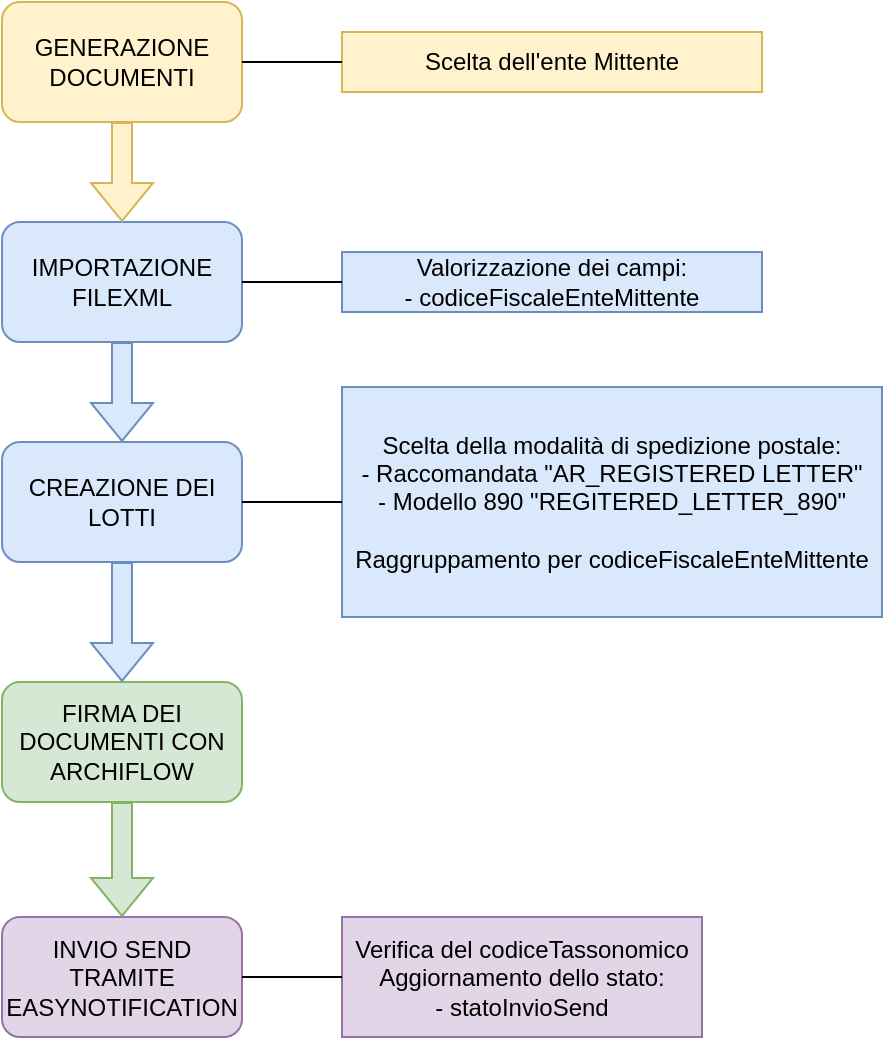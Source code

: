 <mxfile version="24.8.3" pages="5">
  <diagram name="Caricamento" id="MLww3AfrtCvVnw4RkD0x">
    <mxGraphModel dx="1434" dy="746" grid="1" gridSize="10" guides="1" tooltips="1" connect="1" arrows="1" fold="1" page="1" pageScale="1" pageWidth="827" pageHeight="1169" math="0" shadow="0">
      <root>
        <mxCell id="0" />
        <mxCell id="1" parent="0" />
        <mxCell id="X-Ri4wnaT7ZO359sHbx0-1" value="GENERAZIONE DOCUMENTI" style="rounded=1;whiteSpace=wrap;html=1;fillColor=#fff2cc;strokeColor=#d6b656;" parent="1" vertex="1">
          <mxGeometry x="210" y="50" width="120" height="60" as="geometry" />
        </mxCell>
        <mxCell id="X-Ri4wnaT7ZO359sHbx0-2" value="Scelta dell&#39;ente Mittente" style="text;html=1;align=center;verticalAlign=middle;whiteSpace=wrap;rounded=0;strokeColor=#d6b656;fillColor=#fff2cc;" parent="1" vertex="1">
          <mxGeometry x="380" y="65" width="210" height="30" as="geometry" />
        </mxCell>
        <mxCell id="X-Ri4wnaT7ZO359sHbx0-3" value="" style="endArrow=none;html=1;rounded=0;entryX=0;entryY=0.5;entryDx=0;entryDy=0;exitX=1;exitY=0.5;exitDx=0;exitDy=0;" parent="1" source="X-Ri4wnaT7ZO359sHbx0-1" target="X-Ri4wnaT7ZO359sHbx0-2" edge="1">
          <mxGeometry width="50" height="50" relative="1" as="geometry">
            <mxPoint x="390" y="410" as="sourcePoint" />
            <mxPoint x="440" y="360" as="targetPoint" />
          </mxGeometry>
        </mxCell>
        <mxCell id="X-Ri4wnaT7ZO359sHbx0-4" value="&lt;div&gt;IMPORTAZIONE FILEXML&lt;/div&gt;" style="rounded=1;whiteSpace=wrap;html=1;fillColor=#dae8fc;strokeColor=#6c8ebf;" parent="1" vertex="1">
          <mxGeometry x="210" y="160" width="120" height="60" as="geometry" />
        </mxCell>
        <mxCell id="X-Ri4wnaT7ZO359sHbx0-5" value="Valorizzazione dei campi:&lt;br&gt;- codiceFiscaleEnteMittente" style="text;html=1;align=center;verticalAlign=middle;whiteSpace=wrap;rounded=0;strokeColor=#6c8ebf;fillColor=#dae8fc;" parent="1" vertex="1">
          <mxGeometry x="380" y="175" width="210" height="30" as="geometry" />
        </mxCell>
        <mxCell id="X-Ri4wnaT7ZO359sHbx0-6" value="" style="endArrow=none;html=1;rounded=0;entryX=0;entryY=0.5;entryDx=0;entryDy=0;exitX=1;exitY=0.5;exitDx=0;exitDy=0;" parent="1" target="X-Ri4wnaT7ZO359sHbx0-5" edge="1">
          <mxGeometry width="50" height="50" relative="1" as="geometry">
            <mxPoint x="330" y="190" as="sourcePoint" />
            <mxPoint x="440" y="470" as="targetPoint" />
          </mxGeometry>
        </mxCell>
        <mxCell id="X-Ri4wnaT7ZO359sHbx0-7" value="CREAZIONE DEI LOTTI" style="rounded=1;whiteSpace=wrap;html=1;fillColor=#dae8fc;strokeColor=#6c8ebf;" parent="1" vertex="1">
          <mxGeometry x="210" y="270" width="120" height="60" as="geometry" />
        </mxCell>
        <mxCell id="X-Ri4wnaT7ZO359sHbx0-8" value="&lt;div&gt;Scelta della modalità di spedizione postale:&lt;/div&gt;&lt;div&gt;- Raccomandata &quot;AR_REGISTERED LETTER&quot;&lt;/div&gt;&lt;div&gt;- Modello 890 &quot;REGITERED_LETTER_890&quot;&lt;/div&gt;&lt;div&gt;&lt;br&gt;&lt;/div&gt;Raggruppamento per codiceFiscaleEnteMittente" style="text;html=1;align=center;verticalAlign=middle;whiteSpace=wrap;rounded=0;strokeColor=#6c8ebf;fillColor=#dae8fc;" parent="1" vertex="1">
          <mxGeometry x="380" y="242.5" width="270" height="115" as="geometry" />
        </mxCell>
        <mxCell id="X-Ri4wnaT7ZO359sHbx0-9" value="" style="endArrow=none;html=1;rounded=0;entryX=0;entryY=0.5;entryDx=0;entryDy=0;exitX=1;exitY=0.5;exitDx=0;exitDy=0;" parent="1" target="X-Ri4wnaT7ZO359sHbx0-8" edge="1">
          <mxGeometry width="50" height="50" relative="1" as="geometry">
            <mxPoint x="330" y="300" as="sourcePoint" />
            <mxPoint x="440" y="580" as="targetPoint" />
          </mxGeometry>
        </mxCell>
        <mxCell id="Kc-SMzKpld4TW1MUplLg-1" value="FIRMA DEI DOCUMENTI CON ARCHIFLOW" style="rounded=1;whiteSpace=wrap;html=1;fillColor=#d5e8d4;strokeColor=#82b366;" vertex="1" parent="1">
          <mxGeometry x="210" y="390" width="120" height="60" as="geometry" />
        </mxCell>
        <mxCell id="Kc-SMzKpld4TW1MUplLg-2" value="INVIO SEND&lt;div&gt;TRAMITE&lt;/div&gt;&lt;div&gt;EASYNOTIFICATION&lt;/div&gt;" style="rounded=1;whiteSpace=wrap;html=1;fillColor=#e1d5e7;strokeColor=#9673a6;" vertex="1" parent="1">
          <mxGeometry x="210" y="507.5" width="120" height="60" as="geometry" />
        </mxCell>
        <mxCell id="Kc-SMzKpld4TW1MUplLg-3" value="&lt;div&gt;Verifica del codiceTassonomico&lt;/div&gt;&lt;div&gt;&lt;span style=&quot;background-color: initial;&quot;&gt;Aggiornamento dello stato:&lt;/span&gt;&lt;/div&gt;&lt;div&gt;- statoInvioSend&lt;/div&gt;" style="text;html=1;align=center;verticalAlign=middle;whiteSpace=wrap;rounded=0;strokeColor=#9673a6;fillColor=#e1d5e7;" vertex="1" parent="1">
          <mxGeometry x="380" y="507.5" width="180" height="60" as="geometry" />
        </mxCell>
        <mxCell id="Kc-SMzKpld4TW1MUplLg-4" value="" style="endArrow=none;html=1;rounded=0;entryX=0;entryY=0.5;entryDx=0;entryDy=0;exitX=1;exitY=0.5;exitDx=0;exitDy=0;" edge="1" parent="1" target="Kc-SMzKpld4TW1MUplLg-3">
          <mxGeometry width="50" height="50" relative="1" as="geometry">
            <mxPoint x="330" y="537.5" as="sourcePoint" />
            <mxPoint x="440" y="817.5" as="targetPoint" />
          </mxGeometry>
        </mxCell>
        <mxCell id="Kc-SMzKpld4TW1MUplLg-5" value="" style="shape=flexArrow;endArrow=classic;html=1;rounded=0;exitX=0.5;exitY=1;exitDx=0;exitDy=0;entryX=0.5;entryY=0;entryDx=0;entryDy=0;fillColor=#fff2cc;strokeColor=#d6b656;" edge="1" parent="1" source="X-Ri4wnaT7ZO359sHbx0-1" target="X-Ri4wnaT7ZO359sHbx0-4">
          <mxGeometry width="50" height="50" relative="1" as="geometry">
            <mxPoint x="390" y="410" as="sourcePoint" />
            <mxPoint x="440" y="360" as="targetPoint" />
          </mxGeometry>
        </mxCell>
        <mxCell id="Kc-SMzKpld4TW1MUplLg-6" value="" style="shape=flexArrow;endArrow=classic;html=1;rounded=0;entryX=0.5;entryY=0;entryDx=0;entryDy=0;exitX=0.5;exitY=1;exitDx=0;exitDy=0;fillColor=#dae8fc;strokeColor=#6c8ebf;" edge="1" parent="1" source="X-Ri4wnaT7ZO359sHbx0-4" target="X-Ri4wnaT7ZO359sHbx0-7">
          <mxGeometry width="50" height="50" relative="1" as="geometry">
            <mxPoint x="390" y="410" as="sourcePoint" />
            <mxPoint x="440" y="360" as="targetPoint" />
          </mxGeometry>
        </mxCell>
        <mxCell id="Kc-SMzKpld4TW1MUplLg-7" value="" style="shape=flexArrow;endArrow=classic;html=1;rounded=0;entryX=0.5;entryY=0;entryDx=0;entryDy=0;exitX=0.5;exitY=1;exitDx=0;exitDy=0;fillColor=#dae8fc;strokeColor=#6c8ebf;" edge="1" parent="1" source="X-Ri4wnaT7ZO359sHbx0-7" target="Kc-SMzKpld4TW1MUplLg-1">
          <mxGeometry width="50" height="50" relative="1" as="geometry">
            <mxPoint x="390" y="410" as="sourcePoint" />
            <mxPoint x="440" y="360" as="targetPoint" />
          </mxGeometry>
        </mxCell>
        <mxCell id="Kc-SMzKpld4TW1MUplLg-8" value="" style="shape=flexArrow;endArrow=classic;html=1;rounded=0;entryX=0.5;entryY=0;entryDx=0;entryDy=0;exitX=0.5;exitY=1;exitDx=0;exitDy=0;fillColor=#d5e8d4;strokeColor=#82b366;" edge="1" parent="1" source="Kc-SMzKpld4TW1MUplLg-1" target="Kc-SMzKpld4TW1MUplLg-2">
          <mxGeometry width="50" height="50" relative="1" as="geometry">
            <mxPoint x="390" y="410" as="sourcePoint" />
            <mxPoint x="440" y="360" as="targetPoint" />
          </mxGeometry>
        </mxCell>
      </root>
    </mxGraphModel>
  </diagram>
  <diagram id="_vvbVRJzTrlQrqMltiVg" name="File Esito">
    <mxGraphModel dx="1434" dy="746" grid="1" gridSize="10" guides="1" tooltips="1" connect="1" arrows="1" fold="1" page="1" pageScale="1" pageWidth="827" pageHeight="1169" math="0" shadow="0">
      <root>
        <mxCell id="0" />
        <mxCell id="1" parent="0" />
        <mxCell id="bnSp9DLBVGwfpQrKu2p3-1" value="API GetFiles" style="rounded=1;whiteSpace=wrap;html=1;fillColor=#e1d5e7;strokeColor=#9673a6;" vertex="1" parent="1">
          <mxGeometry x="401" y="150" width="120" height="60" as="geometry" />
        </mxCell>
        <mxCell id="bnSp9DLBVGwfpQrKu2p3-2" value="Richiesta per ciascun codice fiscale ente mittente la lista dei file caricati" style="text;html=1;align=center;verticalAlign=middle;whiteSpace=wrap;rounded=0;strokeColor=#9673a6;fillColor=#e1d5e7;" vertex="1" parent="1">
          <mxGeometry x="594" y="165" width="316" height="30" as="geometry" />
        </mxCell>
        <mxCell id="bnSp9DLBVGwfpQrKu2p3-3" value="ELABORAZIONE&lt;div&gt;FILE ESITI&lt;/div&gt;" style="rounded=1;whiteSpace=wrap;html=1;fillColor=#dae8fc;strokeColor=#6c8ebf;" vertex="1" parent="1">
          <mxGeometry x="340" y="290" width="240" height="60" as="geometry" />
        </mxCell>
        <mxCell id="bnSp9DLBVGwfpQrKu2p3-5" value="" style="shape=flexArrow;endArrow=classic;html=1;rounded=0;exitX=0.5;exitY=1;exitDx=0;exitDy=0;entryX=0.5;entryY=0;entryDx=0;entryDy=0;fillColor=#e1d5e7;strokeColor=#9673a6;" edge="1" parent="1" source="bnSp9DLBVGwfpQrKu2p3-1" target="bnSp9DLBVGwfpQrKu2p3-3">
          <mxGeometry width="50" height="50" relative="1" as="geometry">
            <mxPoint x="571" y="470" as="sourcePoint" />
            <mxPoint x="621" y="420" as="targetPoint" />
          </mxGeometry>
        </mxCell>
        <mxCell id="bnSp9DLBVGwfpQrKu2p3-6" value="Per ciascun file" style="text;html=1;align=center;verticalAlign=middle;whiteSpace=wrap;rounded=0;" vertex="1" parent="1">
          <mxGeometry x="440" y="230" width="140" height="30" as="geometry" />
        </mxCell>
        <mxCell id="bnSp9DLBVGwfpQrKu2p3-7" value="Batch&lt;div&gt;Schedulato&lt;/div&gt;" style="rounded=1;whiteSpace=wrap;html=1;fillColor=#dae8fc;strokeColor=#6c8ebf;" vertex="1" parent="1">
          <mxGeometry x="400" y="30" width="120" height="60" as="geometry" />
        </mxCell>
        <mxCell id="bnSp9DLBVGwfpQrKu2p3-8" value="" style="shape=flexArrow;endArrow=classic;html=1;rounded=0;entryX=0.5;entryY=0;entryDx=0;entryDy=0;exitX=0.5;exitY=1;exitDx=0;exitDy=0;fillColor=#dae8fc;strokeColor=#6c8ebf;" edge="1" parent="1" source="bnSp9DLBVGwfpQrKu2p3-7" target="bnSp9DLBVGwfpQrKu2p3-1">
          <mxGeometry width="50" height="50" relative="1" as="geometry">
            <mxPoint x="632" y="400" as="sourcePoint" />
            <mxPoint x="682" y="350" as="targetPoint" />
          </mxGeometry>
        </mxCell>
        <mxCell id="bnSp9DLBVGwfpQrKu2p3-9" value="AGGIORNAMENTO DEL LOTTO" style="rounded=1;whiteSpace=wrap;html=1;fillColor=#dae8fc;strokeColor=#6c8ebf;" vertex="1" parent="1">
          <mxGeometry x="670" y="290" width="120" height="60" as="geometry" />
        </mxCell>
        <mxCell id="bnSp9DLBVGwfpQrKu2p3-10" value="AGGIORNAMENTO DEL DOCARCHIVIO" style="rounded=1;whiteSpace=wrap;html=1;fillColor=#dae8fc;strokeColor=#6c8ebf;" vertex="1" parent="1">
          <mxGeometry x="491" y="440" width="120" height="60" as="geometry" />
        </mxCell>
        <mxCell id="bnSp9DLBVGwfpQrKu2p3-11" value="- Aggiornamento dello stato d&#39;invio&lt;div&gt;- Inserimento nelle note il dettaglio di eventuali errori o il nome del file processato&lt;/div&gt;&lt;div&gt;- Aggiornamento della colonna idEasyNotification&lt;/div&gt;&lt;div&gt;- dataConferma in base allo stato comunicato&lt;/div&gt;" style="text;html=1;align=center;verticalAlign=middle;whiteSpace=wrap;rounded=0;strokeColor=#6c8ebf;fillColor=#dae8fc;" vertex="1" parent="1">
          <mxGeometry x="848" y="260" width="230" height="140" as="geometry" />
        </mxCell>
        <mxCell id="bnSp9DLBVGwfpQrKu2p3-12" value="" style="shape=flexArrow;endArrow=classic;html=1;rounded=0;entryX=0.25;entryY=0;entryDx=0;entryDy=0;exitX=0.75;exitY=1;exitDx=0;exitDy=0;fillColor=#dae8fc;strokeColor=#6c8ebf;" edge="1" parent="1" source="bnSp9DLBVGwfpQrKu2p3-3" target="bnSp9DLBVGwfpQrKu2p3-10">
          <mxGeometry width="50" height="50" relative="1" as="geometry">
            <mxPoint x="572" y="410" as="sourcePoint" />
            <mxPoint x="622" y="360" as="targetPoint" />
          </mxGeometry>
        </mxCell>
        <mxCell id="bnSp9DLBVGwfpQrKu2p3-13" value="Aggiornamento dei campi:&lt;div&gt;- IUN&lt;/div&gt;&lt;div&gt;- statoSEND&lt;/div&gt;&lt;div&gt;- dataSEND&lt;/div&gt;&lt;div&gt;- importoSEND&lt;/div&gt;" style="text;html=1;align=center;verticalAlign=middle;whiteSpace=wrap;rounded=0;strokeColor=#6c8ebf;fillColor=#dae8fc;" vertex="1" parent="1">
          <mxGeometry x="670" y="430" width="178" height="80" as="geometry" />
        </mxCell>
        <mxCell id="bnSp9DLBVGwfpQrKu2p3-14" value="" style="endArrow=none;html=1;rounded=0;entryX=-0.008;entryY=0.436;entryDx=0;entryDy=0;entryPerimeter=0;exitX=1;exitY=0.5;exitDx=0;exitDy=0;fillColor=#dae8fc;strokeColor=#6c8ebf;" edge="1" parent="1" source="bnSp9DLBVGwfpQrKu2p3-9" target="bnSp9DLBVGwfpQrKu2p3-11">
          <mxGeometry width="50" height="50" relative="1" as="geometry">
            <mxPoint x="708" y="410" as="sourcePoint" />
            <mxPoint x="758" y="360" as="targetPoint" />
          </mxGeometry>
        </mxCell>
        <mxCell id="bnSp9DLBVGwfpQrKu2p3-15" value="" style="shape=flexArrow;endArrow=classic;html=1;rounded=0;entryX=0;entryY=0.5;entryDx=0;entryDy=0;exitX=1;exitY=0.5;exitDx=0;exitDy=0;fillColor=#dae8fc;strokeColor=#6c8ebf;" edge="1" parent="1" source="bnSp9DLBVGwfpQrKu2p3-3" target="bnSp9DLBVGwfpQrKu2p3-9">
          <mxGeometry width="50" height="50" relative="1" as="geometry">
            <mxPoint x="572" y="410" as="sourcePoint" />
            <mxPoint x="622" y="360" as="targetPoint" />
          </mxGeometry>
        </mxCell>
        <mxCell id="bnSp9DLBVGwfpQrKu2p3-16" value="" style="endArrow=none;html=1;rounded=0;exitX=1;exitY=0.5;exitDx=0;exitDy=0;entryX=0;entryY=0.5;entryDx=0;entryDy=0;fillColor=#dae8fc;strokeColor=#6c8ebf;" edge="1" parent="1" source="bnSp9DLBVGwfpQrKu2p3-10" target="bnSp9DLBVGwfpQrKu2p3-13">
          <mxGeometry width="50" height="50" relative="1" as="geometry">
            <mxPoint x="737" y="420" as="sourcePoint" />
            <mxPoint x="787" y="370" as="targetPoint" />
          </mxGeometry>
        </mxCell>
        <mxCell id="bnSp9DLBVGwfpQrKu2p3-17" value="AGGIORNAMENTO&lt;div&gt;APPLICATIVI&lt;/div&gt;" style="rounded=1;whiteSpace=wrap;html=1;fillColor=#fff2cc;strokeColor=#d6b656;" vertex="1" parent="1">
          <mxGeometry x="120" y="290" width="120" height="60" as="geometry" />
        </mxCell>
        <mxCell id="bnSp9DLBVGwfpQrKu2p3-18" value="" style="shape=flexArrow;endArrow=classic;startArrow=classic;html=1;rounded=0;entryX=0;entryY=0.5;entryDx=0;entryDy=0;exitX=1;exitY=0.5;exitDx=0;exitDy=0;fillColor=#dae8fc;strokeColor=#6c8ebf;" edge="1" parent="1" source="bnSp9DLBVGwfpQrKu2p3-17" target="bnSp9DLBVGwfpQrKu2p3-3">
          <mxGeometry width="100" height="100" relative="1" as="geometry">
            <mxPoint x="360" y="430" as="sourcePoint" />
            <mxPoint x="460" y="330" as="targetPoint" />
          </mxGeometry>
        </mxCell>
        <mxCell id="bnSp9DLBVGwfpQrKu2p3-19" value="Aggiornamento dell&#39;importo di spedizione&lt;div&gt;&lt;br&gt;&lt;div&gt;Ritorno dell&#39;importo aggiornato delle singole scadenze collegate al documento&lt;/div&gt;&lt;/div&gt;" style="text;html=1;align=center;verticalAlign=middle;whiteSpace=wrap;rounded=0;strokeColor=#d6b656;fillColor=#fff2cc;" vertex="1" parent="1">
          <mxGeometry x="95" y="150" width="170" height="100" as="geometry" />
        </mxCell>
        <mxCell id="bnSp9DLBVGwfpQrKu2p3-20" value="" style="endArrow=none;html=1;rounded=0;entryX=0.5;entryY=1;entryDx=0;entryDy=0;exitX=0.5;exitY=0;exitDx=0;exitDy=0;fillColor=#fff2cc;strokeColor=#d6b656;" edge="1" parent="1" source="bnSp9DLBVGwfpQrKu2p3-17" target="bnSp9DLBVGwfpQrKu2p3-19">
          <mxGeometry width="50" height="50" relative="1" as="geometry">
            <mxPoint x="390" y="410" as="sourcePoint" />
            <mxPoint x="440" y="360" as="targetPoint" />
          </mxGeometry>
        </mxCell>
        <mxCell id="bnSp9DLBVGwfpQrKu2p3-21" value="" style="endArrow=none;html=1;rounded=0;entryX=0;entryY=0.5;entryDx=0;entryDy=0;exitX=1;exitY=0.5;exitDx=0;exitDy=0;fillColor=#dae8fc;strokeColor=#6c8ebf;" edge="1" parent="1" source="bnSp9DLBVGwfpQrKu2p3-1" target="bnSp9DLBVGwfpQrKu2p3-2">
          <mxGeometry width="50" height="50" relative="1" as="geometry">
            <mxPoint x="450" y="400" as="sourcePoint" />
            <mxPoint x="500" y="350" as="targetPoint" />
          </mxGeometry>
        </mxCell>
        <mxCell id="bnSp9DLBVGwfpQrKu2p3-22" value="AGGIORNAMENTO DEL DOCARCHIVIOSCADENZA" style="rounded=1;whiteSpace=wrap;html=1;fillColor=#dae8fc;strokeColor=#6c8ebf;" vertex="1" parent="1">
          <mxGeometry x="380" y="540" width="180" height="60" as="geometry" />
        </mxCell>
        <mxCell id="bnSp9DLBVGwfpQrKu2p3-23" value="" style="shape=flexArrow;endArrow=classic;html=1;rounded=0;entryX=0.437;entryY=0.05;entryDx=0;entryDy=0;exitX=0.5;exitY=1;exitDx=0;exitDy=0;entryPerimeter=0;fillColor=#dae8fc;strokeColor=#6c8ebf;" edge="1" parent="1" source="bnSp9DLBVGwfpQrKu2p3-3" target="bnSp9DLBVGwfpQrKu2p3-22">
          <mxGeometry width="50" height="50" relative="1" as="geometry">
            <mxPoint x="390" y="410" as="sourcePoint" />
            <mxPoint x="440" y="360" as="targetPoint" />
          </mxGeometry>
        </mxCell>
        <mxCell id="bnSp9DLBVGwfpQrKu2p3-24" value="Aggiornamento dell&#39;importo" style="text;html=1;align=center;verticalAlign=middle;whiteSpace=wrap;rounded=0;strokeColor=#6c8ebf;fillColor=#dae8fc;" vertex="1" parent="1">
          <mxGeometry x="673" y="550" width="178" height="40" as="geometry" />
        </mxCell>
        <mxCell id="bnSp9DLBVGwfpQrKu2p3-25" value="" style="endArrow=none;html=1;rounded=0;entryX=0;entryY=0.5;entryDx=0;entryDy=0;exitX=1;exitY=0.5;exitDx=0;exitDy=0;fillColor=#dae8fc;strokeColor=#6c8ebf;" edge="1" parent="1" source="bnSp9DLBVGwfpQrKu2p3-22" target="bnSp9DLBVGwfpQrKu2p3-24">
          <mxGeometry width="50" height="50" relative="1" as="geometry">
            <mxPoint x="543" y="405" as="sourcePoint" />
            <mxPoint x="593" y="355" as="targetPoint" />
          </mxGeometry>
        </mxCell>
        <mxCell id="bnSp9DLBVGwfpQrKu2p3-26" value="AGGIORNAMENTO CENTRALE PAGOPA" style="rounded=1;whiteSpace=wrap;html=1;fillColor=#f8cecc;strokeColor=#b85450;" vertex="1" parent="1">
          <mxGeometry x="280" y="630" width="160" height="60" as="geometry" />
        </mxCell>
        <mxCell id="bnSp9DLBVGwfpQrKu2p3-27" value="Aggiornamento:&lt;div&gt;-importo&lt;/div&gt;&lt;div&gt;-IUN&lt;/div&gt;&lt;div&gt;- statoSEND&lt;/div&gt;" style="text;html=1;align=center;verticalAlign=middle;whiteSpace=wrap;rounded=0;strokeColor=#b85450;fillColor=#f8cecc;" vertex="1" parent="1">
          <mxGeometry x="520" y="620" width="178" height="80" as="geometry" />
        </mxCell>
        <mxCell id="bnSp9DLBVGwfpQrKu2p3-28" value="" style="endArrow=none;html=1;rounded=0;entryX=0;entryY=0.5;entryDx=0;entryDy=0;exitX=1;exitY=0.5;exitDx=0;exitDy=0;fillColor=#f8cecc;strokeColor=#b85450;" edge="1" parent="1" source="bnSp9DLBVGwfpQrKu2p3-26" target="bnSp9DLBVGwfpQrKu2p3-27">
          <mxGeometry width="50" height="50" relative="1" as="geometry">
            <mxPoint x="423" y="495" as="sourcePoint" />
            <mxPoint x="473" y="445" as="targetPoint" />
          </mxGeometry>
        </mxCell>
        <mxCell id="bnSp9DLBVGwfpQrKu2p3-29" value="" style="shape=flexArrow;endArrow=classic;html=1;rounded=0;entryX=0.5;entryY=0;entryDx=0;entryDy=0;exitX=0.079;exitY=1;exitDx=0;exitDy=0;exitPerimeter=0;fillColor=#dae8fc;strokeColor=#6c8ebf;" edge="1" parent="1" source="bnSp9DLBVGwfpQrKu2p3-3" target="bnSp9DLBVGwfpQrKu2p3-26">
          <mxGeometry width="50" height="50" relative="1" as="geometry">
            <mxPoint x="390" y="410" as="sourcePoint" />
            <mxPoint x="440" y="360" as="targetPoint" />
          </mxGeometry>
        </mxCell>
      </root>
    </mxGraphModel>
  </diagram>
  <diagram id="F5OhSske8JuRnS1X2XFD" name="Pagamento">
    <mxGraphModel dx="1434" dy="746" grid="1" gridSize="10" guides="1" tooltips="1" connect="1" arrows="1" fold="1" page="1" pageScale="1" pageWidth="827" pageHeight="1169" math="0" shadow="0">
      <root>
        <mxCell id="0" />
        <mxCell id="1" parent="0" />
        <mxCell id="IIgOUqLoc73mQA2U8BdA-1" value="PAGOPA" style="ellipse;shape=cloud;whiteSpace=wrap;html=1;fillColor=#d5e8d4;strokeColor=#82b366;" vertex="1" parent="1">
          <mxGeometry x="70" y="40" width="300" height="90" as="geometry" />
        </mxCell>
        <mxCell id="IIgOUqLoc73mQA2U8BdA-4" value="CENTRALE PAGOPA&lt;div&gt;STATO SEND DEFINITIVO?&lt;/div&gt;" style="rhombus;whiteSpace=wrap;html=1;fillColor=#f8cecc;strokeColor=#b85450;" vertex="1" parent="1">
          <mxGeometry x="135" y="200" width="200" height="100" as="geometry" />
        </mxCell>
        <mxCell id="IIgOUqLoc73mQA2U8BdA-5" value="" style="shape=flexArrow;endArrow=classic;html=1;rounded=0;entryX=0.5;entryY=0;entryDx=0;entryDy=0;exitX=0.55;exitY=0.95;exitDx=0;exitDy=0;exitPerimeter=0;fillColor=#d5e8d4;strokeColor=#82b366;" edge="1" parent="1" source="IIgOUqLoc73mQA2U8BdA-1" target="IIgOUqLoc73mQA2U8BdA-4">
          <mxGeometry width="50" height="50" relative="1" as="geometry">
            <mxPoint x="230" y="410" as="sourcePoint" />
            <mxPoint x="280" y="360" as="targetPoint" />
          </mxGeometry>
        </mxCell>
        <mxCell id="IIgOUqLoc73mQA2U8BdA-6" value="CALL API&lt;div&gt;ATTUALIZZAZIONE&lt;/div&gt;" style="rounded=1;whiteSpace=wrap;html=1;fillColor=#e1d5e7;strokeColor=#9673a6;" vertex="1" parent="1">
          <mxGeometry x="440" y="220" width="120" height="60" as="geometry" />
        </mxCell>
        <mxCell id="IIgOUqLoc73mQA2U8BdA-7" value="" style="shape=flexArrow;endArrow=classic;html=1;rounded=0;entryX=0;entryY=0.5;entryDx=0;entryDy=0;fillColor=#f8cecc;strokeColor=#b85450;" edge="1" parent="1" source="IIgOUqLoc73mQA2U8BdA-4" target="IIgOUqLoc73mQA2U8BdA-6">
          <mxGeometry width="50" height="50" relative="1" as="geometry">
            <mxPoint x="230" y="410" as="sourcePoint" />
            <mxPoint x="280" y="360" as="targetPoint" />
          </mxGeometry>
        </mxCell>
        <mxCell id="IIgOUqLoc73mQA2U8BdA-8" value="Stato non definitivo" style="text;html=1;align=center;verticalAlign=middle;whiteSpace=wrap;rounded=0;" vertex="1" parent="1">
          <mxGeometry x="350" y="260" width="60" height="30" as="geometry" />
        </mxCell>
        <mxCell id="IIgOUqLoc73mQA2U8BdA-9" value="CALL WS&lt;div&gt;APPLICATIVO&lt;/div&gt;" style="rounded=1;whiteSpace=wrap;html=1;fillColor=#fff2cc;strokeColor=#d6b656;" vertex="1" parent="1">
          <mxGeometry x="670" y="410" width="120" height="60" as="geometry" />
        </mxCell>
        <mxCell id="IIgOUqLoc73mQA2U8BdA-10" value="AGGIORNARE&lt;div&gt;&lt;span style=&quot;background-color: initial;&quot;&gt;L&#39;IMPORTO?&lt;/span&gt;&lt;/div&gt;" style="rhombus;whiteSpace=wrap;html=1;fillColor=#f8cecc;strokeColor=#b85450;" vertex="1" parent="1">
          <mxGeometry x="135" y="390" width="200" height="100" as="geometry" />
        </mxCell>
        <mxCell id="IIgOUqLoc73mQA2U8BdA-11" value="Data scadenza superata oppure importo spedizione cambito" style="text;html=1;align=center;verticalAlign=middle;whiteSpace=wrap;rounded=0;" vertex="1" parent="1">
          <mxGeometry x="310" y="370" width="140" height="60" as="geometry" />
        </mxCell>
        <mxCell id="IIgOUqLoc73mQA2U8BdA-12" value="" style="shape=flexArrow;endArrow=classic;html=1;rounded=0;exitX=0.5;exitY=1;exitDx=0;exitDy=0;fillColor=#f8cecc;strokeColor=#b85450;" edge="1" parent="1" source="IIgOUqLoc73mQA2U8BdA-4" target="IIgOUqLoc73mQA2U8BdA-10">
          <mxGeometry width="50" height="50" relative="1" as="geometry">
            <mxPoint x="230" y="410" as="sourcePoint" />
            <mxPoint x="280" y="360" as="targetPoint" />
          </mxGeometry>
        </mxCell>
        <mxCell id="IIgOUqLoc73mQA2U8BdA-13" value="" style="shape=flexArrow;endArrow=classic;html=1;rounded=0;exitX=0.5;exitY=1;exitDx=0;exitDy=0;fillColor=#e1d5e7;strokeColor=#9673a6;" edge="1" parent="1" source="IIgOUqLoc73mQA2U8BdA-6">
          <mxGeometry width="50" height="50" relative="1" as="geometry">
            <mxPoint x="230" y="410" as="sourcePoint" />
            <mxPoint x="240" y="330" as="targetPoint" />
            <Array as="points">
              <mxPoint x="500" y="330" />
            </Array>
          </mxGeometry>
        </mxCell>
        <mxCell id="IIgOUqLoc73mQA2U8BdA-15" value="AGGIORNAMENTO&lt;div&gt;POSIZIONE&lt;/div&gt;" style="rounded=1;whiteSpace=wrap;html=1;fillColor=#f8cecc;strokeColor=#b85450;" vertex="1" parent="1">
          <mxGeometry x="460" y="410" width="120" height="60" as="geometry" />
        </mxCell>
        <mxCell id="IIgOUqLoc73mQA2U8BdA-17" value="PREPARAZIONE&lt;div&gt;DELLA&lt;/div&gt;&lt;div&gt;POSIZIONE&lt;/div&gt;" style="rounded=1;whiteSpace=wrap;html=1;fillColor=#f8cecc;strokeColor=#b85450;" vertex="1" parent="1">
          <mxGeometry x="175" y="550" width="120" height="60" as="geometry" />
        </mxCell>
        <mxCell id="IIgOUqLoc73mQA2U8BdA-19" value="" style="shape=flexArrow;endArrow=classic;html=1;rounded=0;entryX=0.5;entryY=0;entryDx=0;entryDy=0;exitX=0.5;exitY=1;exitDx=0;exitDy=0;fillColor=#f8cecc;strokeColor=#b85450;" edge="1" parent="1" source="IIgOUqLoc73mQA2U8BdA-10" target="IIgOUqLoc73mQA2U8BdA-17">
          <mxGeometry width="50" height="50" relative="1" as="geometry">
            <mxPoint x="230" y="410" as="sourcePoint" />
            <mxPoint x="280" y="360" as="targetPoint" />
          </mxGeometry>
        </mxCell>
        <mxCell id="IIgOUqLoc73mQA2U8BdA-20" value="" style="shape=flexArrow;endArrow=classic;html=1;rounded=0;exitX=0.5;exitY=1;exitDx=0;exitDy=0;fillColor=#f8cecc;strokeColor=#b85450;" edge="1" parent="1" source="IIgOUqLoc73mQA2U8BdA-17">
          <mxGeometry width="50" height="50" relative="1" as="geometry">
            <mxPoint x="230" y="410" as="sourcePoint" />
            <mxPoint x="235" y="680" as="targetPoint" />
          </mxGeometry>
        </mxCell>
        <mxCell id="AHn1uMTDmkLhVbjm49Sn-1" value="" style="shape=flexArrow;endArrow=classic;html=1;rounded=0;exitX=1;exitY=0.5;exitDx=0;exitDy=0;fillColor=#f8cecc;strokeColor=#b85450;entryX=0;entryY=0.5;entryDx=0;entryDy=0;" edge="1" parent="1" source="IIgOUqLoc73mQA2U8BdA-10" target="IIgOUqLoc73mQA2U8BdA-15">
          <mxGeometry width="50" height="50" relative="1" as="geometry">
            <mxPoint x="245" y="310" as="sourcePoint" />
            <mxPoint x="245" y="400" as="targetPoint" />
          </mxGeometry>
        </mxCell>
        <mxCell id="AHn1uMTDmkLhVbjm49Sn-2" value="" style="shape=flexArrow;endArrow=classic;startArrow=classic;html=1;rounded=0;entryX=0;entryY=0.5;entryDx=0;entryDy=0;fillColor=#f8cecc;strokeColor=#b85450;" edge="1" parent="1" target="IIgOUqLoc73mQA2U8BdA-9">
          <mxGeometry width="100" height="100" relative="1" as="geometry">
            <mxPoint x="580" y="440" as="sourcePoint" />
            <mxPoint x="460" y="330" as="targetPoint" />
          </mxGeometry>
        </mxCell>
        <mxCell id="AHn1uMTDmkLhVbjm49Sn-3" value="AGGIORNAMENTO&lt;div&gt;GES&lt;/div&gt;" style="rounded=1;whiteSpace=wrap;html=1;fillColor=#dae8fc;strokeColor=#6c8ebf;" vertex="1" parent="1">
          <mxGeometry x="460" y="550" width="120" height="60" as="geometry" />
        </mxCell>
        <mxCell id="AHn1uMTDmkLhVbjm49Sn-4" value="" style="shape=flexArrow;endArrow=classic;html=1;rounded=0;entryX=1;entryY=0.5;entryDx=0;entryDy=0;exitX=0;exitY=0.5;exitDx=0;exitDy=0;fillColor=#f8cecc;strokeColor=#b85450;" edge="1" parent="1" source="AHn1uMTDmkLhVbjm49Sn-3" target="IIgOUqLoc73mQA2U8BdA-17">
          <mxGeometry width="50" height="50" relative="1" as="geometry">
            <mxPoint x="390" y="410" as="sourcePoint" />
            <mxPoint x="440" y="360" as="targetPoint" />
          </mxGeometry>
        </mxCell>
        <mxCell id="AHn1uMTDmkLhVbjm49Sn-5" value="" style="shape=flexArrow;endArrow=classic;html=1;rounded=0;entryX=0.5;entryY=0;entryDx=0;entryDy=0;exitX=0.5;exitY=1;exitDx=0;exitDy=0;fillColor=#f8cecc;strokeColor=#b85450;" edge="1" parent="1" source="IIgOUqLoc73mQA2U8BdA-15" target="AHn1uMTDmkLhVbjm49Sn-3">
          <mxGeometry width="50" height="50" relative="1" as="geometry">
            <mxPoint x="390" y="410" as="sourcePoint" />
            <mxPoint x="440" y="360" as="targetPoint" />
          </mxGeometry>
        </mxCell>
        <mxCell id="AHn1uMTDmkLhVbjm49Sn-6" value="Stato definitivo" style="text;html=1;align=center;verticalAlign=middle;whiteSpace=wrap;rounded=0;" vertex="1" parent="1">
          <mxGeometry x="160" y="310" width="60" height="30" as="geometry" />
        </mxCell>
        <mxCell id="AHn1uMTDmkLhVbjm49Sn-7" value="Ritorno dell&#39;attualizzazione delle spese di notifica" style="text;html=1;align=center;verticalAlign=middle;whiteSpace=wrap;rounded=0;" vertex="1" parent="1">
          <mxGeometry x="630" y="215" width="160" height="70" as="geometry" />
        </mxCell>
        <mxCell id="AHn1uMTDmkLhVbjm49Sn-8" value="" style="endArrow=none;html=1;rounded=0;entryX=0;entryY=0.5;entryDx=0;entryDy=0;exitX=1;exitY=0.5;exitDx=0;exitDy=0;" edge="1" parent="1" source="IIgOUqLoc73mQA2U8BdA-6" target="AHn1uMTDmkLhVbjm49Sn-7">
          <mxGeometry width="50" height="50" relative="1" as="geometry">
            <mxPoint x="390" y="410" as="sourcePoint" />
            <mxPoint x="440" y="360" as="targetPoint" />
          </mxGeometry>
        </mxCell>
        <mxCell id="8UHtCgEnS8i79mkj_qcv-1" value="Aggiornamento dell&#39;importo di spedizione&lt;div&gt;&lt;br&gt;&lt;div&gt;Ritorno dell&#39;importo aggiornato delle singole scadenze collegate al documento&lt;/div&gt;&lt;/div&gt;" style="text;html=1;align=center;verticalAlign=middle;whiteSpace=wrap;rounded=0;strokeColor=#d6b656;fillColor=#fff2cc;" vertex="1" parent="1">
          <mxGeometry x="645" y="510" width="170" height="100" as="geometry" />
        </mxCell>
        <mxCell id="8UHtCgEnS8i79mkj_qcv-2" value="" style="endArrow=none;html=1;rounded=0;entryX=0.5;entryY=1;entryDx=0;entryDy=0;exitX=0.5;exitY=0;exitDx=0;exitDy=0;" edge="1" parent="1" source="8UHtCgEnS8i79mkj_qcv-1" target="IIgOUqLoc73mQA2U8BdA-9">
          <mxGeometry width="50" height="50" relative="1" as="geometry">
            <mxPoint x="390" y="410" as="sourcePoint" />
            <mxPoint x="440" y="360" as="targetPoint" />
          </mxGeometry>
        </mxCell>
        <mxCell id="9oa7u7ON1dg6jTKz8gHF-1" value="Aggiornamento dei campi:&lt;div&gt;- IUN&lt;/div&gt;&lt;div&gt;- statoSEND&lt;/div&gt;&lt;div&gt;- dataSEND&lt;/div&gt;&lt;div&gt;- importoSEND&lt;/div&gt;" style="text;html=1;align=center;verticalAlign=middle;whiteSpace=wrap;rounded=0;strokeColor=#6c8ebf;fillColor=#dae8fc;" vertex="1" parent="1">
          <mxGeometry x="440" y="660" width="178" height="80" as="geometry" />
        </mxCell>
        <mxCell id="jNHRzsdeufhvSNWh0Go7-1" value="" style="endArrow=none;html=1;rounded=0;entryX=0.455;entryY=-0.025;entryDx=0;entryDy=0;entryPerimeter=0;exitX=0.5;exitY=1;exitDx=0;exitDy=0;" edge="1" parent="1" source="AHn1uMTDmkLhVbjm49Sn-3" target="9oa7u7ON1dg6jTKz8gHF-1">
          <mxGeometry width="50" height="50" relative="1" as="geometry">
            <mxPoint x="390" y="410" as="sourcePoint" />
            <mxPoint x="440" y="360" as="targetPoint" />
          </mxGeometry>
        </mxCell>
      </root>
    </mxGraphModel>
  </diagram>
  <diagram id="oAe0NQFcD7sqB_4-RNS0" name="Esiti">
    <mxGraphModel dx="1434" dy="746" grid="1" gridSize="10" guides="1" tooltips="1" connect="1" arrows="1" fold="1" page="1" pageScale="1" pageWidth="827" pageHeight="1169" math="0" shadow="0">
      <root>
        <mxCell id="0" />
        <mxCell id="1" parent="0" />
        <mxCell id="7Er-uOVrDN27QQNRFrky-1" value="Batch&lt;div&gt;Schedulato&lt;/div&gt;&lt;div&gt;ogni giorno&lt;/div&gt;" style="rounded=1;whiteSpace=wrap;html=1;fillColor=#dae8fc;strokeColor=#6c8ebf;" vertex="1" parent="1">
          <mxGeometry x="210" y="30" width="120" height="60" as="geometry" />
        </mxCell>
        <mxCell id="7Er-uOVrDN27QQNRFrky-2" value="ESTRAZIONE&lt;div&gt;DOCARCHIVIO&lt;/div&gt;" style="rounded=1;whiteSpace=wrap;html=1;fillColor=#dae8fc;strokeColor=#6c8ebf;" vertex="1" parent="1">
          <mxGeometry x="210" y="150" width="120" height="60" as="geometry" />
        </mxCell>
        <mxCell id="7Er-uOVrDN27QQNRFrky-3" value="Estrazione dei docArchivio:&lt;div&gt;- StatoSEND conclusivo&lt;/div&gt;&lt;div&gt;- Non sia già stato creato l&#39;esito&lt;/div&gt;" style="text;html=1;align=center;verticalAlign=middle;whiteSpace=wrap;rounded=0;strokeColor=#6c8ebf;fillColor=#dae8fc;" vertex="1" parent="1">
          <mxGeometry x="440" y="150" width="220" height="61" as="geometry" />
        </mxCell>
        <mxCell id="7Er-uOVrDN27QQNRFrky-4" value="" style="endArrow=none;html=1;rounded=0;entryX=0;entryY=0.5;entryDx=0;entryDy=0;exitX=1;exitY=0.5;exitDx=0;exitDy=0;" edge="1" parent="1" source="7Er-uOVrDN27QQNRFrky-2" target="7Er-uOVrDN27QQNRFrky-3">
          <mxGeometry width="50" height="50" relative="1" as="geometry">
            <mxPoint x="390" y="310" as="sourcePoint" />
            <mxPoint x="440" y="260" as="targetPoint" />
          </mxGeometry>
        </mxCell>
        <mxCell id="7Er-uOVrDN27QQNRFrky-5" value="" style="shape=flexArrow;endArrow=classic;html=1;rounded=0;entryX=0.5;entryY=0;entryDx=0;entryDy=0;exitX=0.5;exitY=1;exitDx=0;exitDy=0;fillColor=#dae8fc;strokeColor=#6c8ebf;" edge="1" parent="1" source="7Er-uOVrDN27QQNRFrky-1" target="7Er-uOVrDN27QQNRFrky-2">
          <mxGeometry width="50" height="50" relative="1" as="geometry">
            <mxPoint x="390" y="310" as="sourcePoint" />
            <mxPoint x="440" y="260" as="targetPoint" />
          </mxGeometry>
        </mxCell>
        <mxCell id="7Er-uOVrDN27QQNRFrky-7" value="CREAZIONE&lt;div&gt;DOCUMENTO&lt;/div&gt;" style="rounded=1;whiteSpace=wrap;html=1;fillColor=#dae8fc;strokeColor=#6c8ebf;" vertex="1" parent="1">
          <mxGeometry x="210" y="270" width="120" height="60" as="geometry" />
        </mxCell>
        <mxCell id="7Er-uOVrDN27QQNRFrky-8" value="Riportare lo IUN nel numeroRaccomandataDoc" style="text;html=1;align=center;verticalAlign=middle;whiteSpace=wrap;rounded=0;strokeColor=#6c8ebf;fillColor=#dae8fc;" vertex="1" parent="1">
          <mxGeometry x="440" y="270" width="220" height="61" as="geometry" />
        </mxCell>
        <mxCell id="7Er-uOVrDN27QQNRFrky-9" value="" style="endArrow=none;html=1;rounded=0;entryX=0;entryY=0.5;entryDx=0;entryDy=0;exitX=1;exitY=0.5;exitDx=0;exitDy=0;" edge="1" parent="1" source="7Er-uOVrDN27QQNRFrky-7" target="7Er-uOVrDN27QQNRFrky-8">
          <mxGeometry width="50" height="50" relative="1" as="geometry">
            <mxPoint x="370" y="410" as="sourcePoint" />
            <mxPoint x="470" y="411" as="targetPoint" />
          </mxGeometry>
        </mxCell>
        <mxCell id="7Er-uOVrDN27QQNRFrky-10" value="" style="shape=flexArrow;endArrow=classic;html=1;rounded=0;entryX=0.5;entryY=0;entryDx=0;entryDy=0;exitX=0.5;exitY=1;exitDx=0;exitDy=0;fillColor=#dae8fc;strokeColor=#6c8ebf;" edge="1" parent="1" source="7Er-uOVrDN27QQNRFrky-2" target="7Er-uOVrDN27QQNRFrky-7">
          <mxGeometry width="50" height="50" relative="1" as="geometry">
            <mxPoint x="390" y="310" as="sourcePoint" />
            <mxPoint x="440" y="260" as="targetPoint" />
          </mxGeometry>
        </mxCell>
        <mxCell id="7Er-uOVrDN27QQNRFrky-11" value="CREAZIONE&lt;div&gt;ESITO&lt;/div&gt;" style="rounded=1;whiteSpace=wrap;html=1;fillColor=#dae8fc;strokeColor=#6c8ebf;" vertex="1" parent="1">
          <mxGeometry x="210" y="380" width="120" height="60" as="geometry" />
        </mxCell>
        <mxCell id="7Er-uOVrDN27QQNRFrky-12" value="Creare mappatura tra gli stati SEND e quelli di Gestione Esiti" style="text;html=1;align=center;verticalAlign=middle;whiteSpace=wrap;rounded=0;strokeColor=#6c8ebf;fillColor=#dae8fc;" vertex="1" parent="1">
          <mxGeometry x="440" y="380" width="220" height="61" as="geometry" />
        </mxCell>
        <mxCell id="7Er-uOVrDN27QQNRFrky-13" value="" style="endArrow=none;html=1;rounded=0;entryX=0;entryY=0.5;entryDx=0;entryDy=0;exitX=1;exitY=0.5;exitDx=0;exitDy=0;" edge="1" parent="1" source="7Er-uOVrDN27QQNRFrky-11" target="7Er-uOVrDN27QQNRFrky-12">
          <mxGeometry width="50" height="50" relative="1" as="geometry">
            <mxPoint x="370" y="520" as="sourcePoint" />
            <mxPoint x="470" y="521" as="targetPoint" />
          </mxGeometry>
        </mxCell>
        <mxCell id="7Er-uOVrDN27QQNRFrky-14" value="CALL API&lt;div&gt;GetTimeLine e GetLegalfactUrl&lt;/div&gt;" style="rounded=1;whiteSpace=wrap;html=1;fillColor=#e1d5e7;strokeColor=#9673a6;" vertex="1" parent="1">
          <mxGeometry x="210" y="500" width="120" height="60" as="geometry" />
        </mxCell>
        <mxCell id="7Er-uOVrDN27QQNRFrky-15" value="Scarica le attestazioni opponibili a terzi" style="text;html=1;align=center;verticalAlign=middle;whiteSpace=wrap;rounded=0;strokeColor=#9673a6;fillColor=#e1d5e7;" vertex="1" parent="1">
          <mxGeometry x="440" y="500" width="220" height="61" as="geometry" />
        </mxCell>
        <mxCell id="7Er-uOVrDN27QQNRFrky-16" value="" style="endArrow=none;html=1;rounded=0;entryX=0;entryY=0.5;entryDx=0;entryDy=0;exitX=1;exitY=0.5;exitDx=0;exitDy=0;" edge="1" parent="1" source="7Er-uOVrDN27QQNRFrky-14" target="7Er-uOVrDN27QQNRFrky-15">
          <mxGeometry width="50" height="50" relative="1" as="geometry">
            <mxPoint x="370" y="640" as="sourcePoint" />
            <mxPoint x="470" y="641" as="targetPoint" />
          </mxGeometry>
        </mxCell>
        <mxCell id="7Er-uOVrDN27QQNRFrky-17" value="CREAZIONE&lt;div&gt;ESITOIMMAGINE&lt;/div&gt;" style="rounded=1;whiteSpace=wrap;html=1;fillColor=#dae8fc;strokeColor=#6c8ebf;" vertex="1" parent="1">
          <mxGeometry x="210" y="620" width="120" height="60" as="geometry" />
        </mxCell>
        <mxCell id="7Er-uOVrDN27QQNRFrky-18" value="Crea un esito immagine per ciascuna attestazione opponibili a terzi scaricata&lt;div&gt;Creazione di nuovi tipi immagine&lt;/div&gt;" style="text;html=1;align=center;verticalAlign=middle;whiteSpace=wrap;rounded=0;strokeColor=#6c8ebf;fillColor=#dae8fc;" vertex="1" parent="1">
          <mxGeometry x="440" y="620" width="220" height="61" as="geometry" />
        </mxCell>
        <mxCell id="7Er-uOVrDN27QQNRFrky-19" value="" style="endArrow=none;html=1;rounded=0;entryX=0;entryY=0.5;entryDx=0;entryDy=0;exitX=1;exitY=0.5;exitDx=0;exitDy=0;" edge="1" parent="1" source="7Er-uOVrDN27QQNRFrky-17" target="7Er-uOVrDN27QQNRFrky-18">
          <mxGeometry width="50" height="50" relative="1" as="geometry">
            <mxPoint x="370" y="760" as="sourcePoint" />
            <mxPoint x="470" y="761" as="targetPoint" />
          </mxGeometry>
        </mxCell>
        <mxCell id="7Er-uOVrDN27QQNRFrky-20" value="" style="shape=flexArrow;endArrow=classic;html=1;rounded=0;entryX=0.5;entryY=0;entryDx=0;entryDy=0;exitX=0.5;exitY=1;exitDx=0;exitDy=0;fillColor=#dae8fc;strokeColor=#6c8ebf;" edge="1" parent="1" source="7Er-uOVrDN27QQNRFrky-7" target="7Er-uOVrDN27QQNRFrky-11">
          <mxGeometry width="50" height="50" relative="1" as="geometry">
            <mxPoint x="390" y="510" as="sourcePoint" />
            <mxPoint x="440" y="460" as="targetPoint" />
          </mxGeometry>
        </mxCell>
        <mxCell id="7Er-uOVrDN27QQNRFrky-21" value="" style="shape=flexArrow;endArrow=classic;html=1;rounded=0;entryX=0.5;entryY=0;entryDx=0;entryDy=0;fillColor=#dae8fc;strokeColor=#6c8ebf;" edge="1" parent="1" source="7Er-uOVrDN27QQNRFrky-11" target="7Er-uOVrDN27QQNRFrky-14">
          <mxGeometry width="50" height="50" relative="1" as="geometry">
            <mxPoint x="390" y="510" as="sourcePoint" />
            <mxPoint x="440" y="460" as="targetPoint" />
          </mxGeometry>
        </mxCell>
        <mxCell id="7Er-uOVrDN27QQNRFrky-22" value="" style="shape=flexArrow;endArrow=classic;html=1;rounded=0;entryX=0.5;entryY=0;entryDx=0;entryDy=0;exitX=0.5;exitY=1;exitDx=0;exitDy=0;fillColor=#e1d5e7;strokeColor=#9673a6;" edge="1" parent="1" source="7Er-uOVrDN27QQNRFrky-14" target="7Er-uOVrDN27QQNRFrky-17">
          <mxGeometry width="50" height="50" relative="1" as="geometry">
            <mxPoint x="390" y="510" as="sourcePoint" />
            <mxPoint x="440" y="460" as="targetPoint" />
          </mxGeometry>
        </mxCell>
        <mxCell id="z54hAcJ9Pn9h9SVyUtXi-1" value="CREAZIONE DEL&lt;div&gt;PACCO&lt;/div&gt;" style="rounded=1;whiteSpace=wrap;html=1;fillColor=#dae8fc;strokeColor=#6c8ebf;" vertex="1" parent="1">
          <mxGeometry x="210" y="740" width="120" height="60" as="geometry" />
        </mxCell>
        <mxCell id="z54hAcJ9Pn9h9SVyUtXi-2" value="Al termine del processo il pacco viene chiuso con la data attuale" style="text;html=1;align=center;verticalAlign=middle;whiteSpace=wrap;rounded=0;strokeColor=#6c8ebf;fillColor=#dae8fc;" vertex="1" parent="1">
          <mxGeometry x="440" y="740" width="220" height="61" as="geometry" />
        </mxCell>
        <mxCell id="z54hAcJ9Pn9h9SVyUtXi-3" value="" style="endArrow=none;html=1;rounded=0;entryX=0;entryY=0.5;entryDx=0;entryDy=0;exitX=1;exitY=0.5;exitDx=0;exitDy=0;" edge="1" parent="1" source="z54hAcJ9Pn9h9SVyUtXi-1" target="z54hAcJ9Pn9h9SVyUtXi-2">
          <mxGeometry width="50" height="50" relative="1" as="geometry">
            <mxPoint x="340" y="660" as="sourcePoint" />
            <mxPoint x="450" y="661" as="targetPoint" />
          </mxGeometry>
        </mxCell>
        <mxCell id="z54hAcJ9Pn9h9SVyUtXi-4" value="" style="shape=flexArrow;endArrow=classic;html=1;rounded=0;entryX=0.5;entryY=0;entryDx=0;entryDy=0;exitX=0.5;exitY=1;exitDx=0;exitDy=0;fillColor=#dae8fc;strokeColor=#6c8ebf;" edge="1" parent="1" source="7Er-uOVrDN27QQNRFrky-17" target="z54hAcJ9Pn9h9SVyUtXi-1">
          <mxGeometry width="50" height="50" relative="1" as="geometry">
            <mxPoint x="390" y="710" as="sourcePoint" />
            <mxPoint x="440" y="660" as="targetPoint" />
          </mxGeometry>
        </mxCell>
      </root>
    </mxGraphModel>
  </diagram>
  <diagram id="VrW0IyCe5Z23j9W5Q5DO" name="Spedizione">
    <mxGraphModel dx="1434" dy="746" grid="1" gridSize="10" guides="1" tooltips="1" connect="1" arrows="1" fold="1" page="1" pageScale="1" pageWidth="827" pageHeight="1169" math="0" shadow="0">
      <root>
        <mxCell id="0" />
        <mxCell id="1" parent="0" />
        <mxCell id="gIEZVWFITQFZYa6INdbP-1" value="SENDER_ACK_CREATION_REQUEST&lt;div&gt;Creazione della richiesta di spedizione&lt;/div&gt;" style="rounded=0;whiteSpace=wrap;html=1;" vertex="1" parent="1">
          <mxGeometry x="240" y="40" width="240" height="60" as="geometry" />
        </mxCell>
        <mxCell id="gIEZVWFITQFZYa6INdbP-2" value="Verifica della&lt;br&gt;richiesta" style="rhombus;whiteSpace=wrap;html=1;" vertex="1" parent="1">
          <mxGeometry x="297.5" y="140" width="125" height="80" as="geometry" />
        </mxCell>
        <mxCell id="gIEZVWFITQFZYa6INdbP-3" value="REQUEST_REFUSED&lt;div&gt;&lt;br&gt;&lt;div&gt;Indica che la richiesta di notifica&amp;nbsp;&lt;/div&gt;&lt;div&gt;è stata rifiutata per un fallimento in fase di validazione&lt;/div&gt;&lt;/div&gt;" style="rounded=0;whiteSpace=wrap;html=1;" vertex="1" parent="1">
          <mxGeometry x="40" y="140" width="180" height="90" as="geometry" />
        </mxCell>
        <mxCell id="gIEZVWFITQFZYa6INdbP-4" value="REQUEST_ACCEPTED" style="rounded=0;whiteSpace=wrap;html=1;" vertex="1" parent="1">
          <mxGeometry x="280" y="270" width="160" height="50" as="geometry" />
        </mxCell>
        <mxCell id="gIEZVWFITQFZYa6INdbP-5" value="LegalFact&lt;div&gt;SENDER_ACK&lt;br&gt;&lt;div&gt;&lt;br&gt;&lt;div&gt;Attestazione di presa in carico della notifica&lt;/div&gt;&lt;/div&gt;&lt;/div&gt;" style="rounded=0;whiteSpace=wrap;html=1;fillColor=#dae8fc;strokeColor=#6c8ebf;" vertex="1" parent="1">
          <mxGeometry x="520" y="255" width="180" height="80" as="geometry" />
        </mxCell>
        <mxCell id="gIEZVWFITQFZYa6INdbP-6" value="Invio Digitale?" style="rhombus;whiteSpace=wrap;html=1;" vertex="1" parent="1">
          <mxGeometry x="297.5" y="380" width="125" height="80" as="geometry" />
        </mxCell>
        <mxCell id="gIEZVWFITQFZYa6INdbP-7" value="SEND_DIGITAL_DOMICILE" style="rounded=0;whiteSpace=wrap;html=1;" vertex="1" parent="1">
          <mxGeometry x="60" y="395" width="160" height="50" as="geometry" />
        </mxCell>
        <mxCell id="gIEZVWFITQFZYa6INdbP-8" value="SEND_DIGITAL_FEEDBACK&lt;div&gt;&lt;br&gt;&lt;/div&gt;&lt;div&gt;Indica la ricezione di un esito ad un invio digitale&lt;/div&gt;" style="rounded=0;whiteSpace=wrap;html=1;" vertex="1" parent="1">
          <mxGeometry x="60" y="590" width="160" height="70" as="geometry" />
        </mxCell>
        <mxCell id="gIEZVWFITQFZYa6INdbP-9" value="LegalFact&lt;div&gt;&lt;div&gt;PEC_RECEIPT&lt;/div&gt;&lt;div&gt;&lt;br&gt;&lt;/div&gt;&lt;div&gt;File in formato EML che attesta la consegna della PEC&lt;/div&gt;&lt;/div&gt;" style="rounded=0;whiteSpace=wrap;html=1;fillColor=#dae8fc;strokeColor=#6c8ebf;" vertex="1" parent="1">
          <mxGeometry x="280" y="590" width="170" height="70" as="geometry" />
        </mxCell>
        <mxCell id="gIEZVWFITQFZYa6INdbP-10" value="Consegnata?" style="rhombus;whiteSpace=wrap;html=1;" vertex="1" parent="1">
          <mxGeometry x="77.5" y="720" width="125" height="80" as="geometry" />
        </mxCell>
        <mxCell id="gIEZVWFITQFZYa6INdbP-11" value="DIGITAL_SUCCESS_WORKFLOW&lt;div&gt;&lt;br&gt;&lt;/div&gt;&lt;div&gt;Indica la ricezione di un esito ad un invio digitale&lt;/div&gt;" style="rounded=0;whiteSpace=wrap;html=1;" vertex="1" parent="1">
          <mxGeometry x="40" y="850" width="210" height="70" as="geometry" />
        </mxCell>
        <mxCell id="gIEZVWFITQFZYa6INdbP-12" value="LegalFact&lt;div&gt;&lt;div&gt;DIGITAL_DELIVERY&lt;/div&gt;&lt;div&gt;&lt;br&gt;&lt;/div&gt;&lt;div&gt;Attestazione generata alla conclusione dei tentativi di invio sui domicili digitali disponibili, nel caso si siano completati con un evento di consegna oppure mancata consegna&lt;/div&gt;&lt;/div&gt;" style="rounded=0;whiteSpace=wrap;html=1;fillColor=#dae8fc;strokeColor=#6c8ebf;" vertex="1" parent="1">
          <mxGeometry x="150" y="980" width="200" height="130" as="geometry" />
        </mxCell>
        <mxCell id="gIEZVWFITQFZYa6INdbP-13" value="DIGITAL_FAILURE_WORKFLOW&lt;div&gt;&lt;br&gt;&lt;/div&gt;&lt;div&gt;Indica il completamento con fallimento il workflow di invio digitale&lt;/div&gt;" style="rounded=0;whiteSpace=wrap;html=1;" vertex="1" parent="1">
          <mxGeometry x="280" y="725" width="200" height="70" as="geometry" />
        </mxCell>
        <mxCell id="gIEZVWFITQFZYa6INdbP-14" value="SEND_ANALOG_DOMICILE&lt;div&gt;&lt;br&gt;&lt;/div&gt;&lt;div&gt;Invio cartaceo dell’avviso di notifica&lt;/div&gt;" style="rounded=0;whiteSpace=wrap;html=1;" vertex="1" parent="1">
          <mxGeometry x="650" y="395" width="200" height="45" as="geometry" />
        </mxCell>
        <mxCell id="gIEZVWFITQFZYa6INdbP-15" value="SEND_ANALOG_FEEDBACK&lt;div&gt;&lt;br&gt;&lt;/div&gt;&lt;div&gt;Ricezione esito dell&#39;invio cartaceo&lt;/div&gt;" style="rounded=0;whiteSpace=wrap;html=1;" vertex="1" parent="1">
          <mxGeometry x="650" y="590" width="200" height="45" as="geometry" />
        </mxCell>
        <mxCell id="gIEZVWFITQFZYa6INdbP-16" value="Consegnata?" style="rhombus;whiteSpace=wrap;html=1;" vertex="1" parent="1">
          <mxGeometry x="700" y="715" width="125" height="80" as="geometry" />
        </mxCell>
        <mxCell id="gIEZVWFITQFZYa6INdbP-17" value="ANALOG_SUCCESS_WORKFLOW&lt;div&gt;&lt;br&gt;&lt;/div&gt;&lt;div&gt;Completato con successo il workflow di invio cartaceo.&lt;/div&gt;" style="rounded=0;whiteSpace=wrap;html=1;" vertex="1" parent="1">
          <mxGeometry x="430" y="850" width="210" height="70" as="geometry" />
        </mxCell>
        <mxCell id="gIEZVWFITQFZYa6INdbP-18" value="ANALOG_FAILURE_WORKFLOW&lt;div&gt;&lt;br&gt;&lt;/div&gt;&lt;div&gt;Completato con fallimento il workflow di invio cartaceo.&lt;/div&gt;" style="rounded=0;whiteSpace=wrap;html=1;" vertex="1" parent="1">
          <mxGeometry x="657.5" y="850" width="210" height="70" as="geometry" />
        </mxCell>
        <mxCell id="gIEZVWFITQFZYa6INdbP-19" value="COMPLETELY_UNREACHABLE&lt;div&gt;&lt;br&gt;&lt;/div&gt;&lt;div&gt;Il destinatario è risultato irraggiungibile.&lt;/div&gt;" style="rounded=0;whiteSpace=wrap;html=1;" vertex="1" parent="1">
          <mxGeometry x="890" y="850" width="210" height="70" as="geometry" />
        </mxCell>
        <mxCell id="gIEZVWFITQFZYa6INdbP-20" value="LegalFact&lt;div&gt;ANALOG_FAILURE_DELIVERY&lt;/div&gt;&lt;div&gt;&lt;br&gt;&lt;/div&gt;&lt;div&gt;Attestazione di Deposito di Avviso di Avvenuta Ricezione&lt;/div&gt;" style="rounded=0;whiteSpace=wrap;html=1;fillColor=#dae8fc;strokeColor=#6c8ebf;" vertex="1" parent="1">
          <mxGeometry x="900" y="700" width="200" height="90" as="geometry" />
        </mxCell>
        <mxCell id="gIEZVWFITQFZYa6INdbP-21" value="NOTIFICATION_VIEWED&lt;div&gt;&lt;br&gt;&lt;/div&gt;&lt;div&gt;Visualizzazione della notifica (perfeziona la notifica se non già perfezionata per decorrenza termini o da altro destinatario)&lt;/div&gt;" style="rounded=0;whiteSpace=wrap;html=1;" vertex="1" parent="1">
          <mxGeometry x="435" y="960" width="200" height="110" as="geometry" />
        </mxCell>
        <mxCell id="gIEZVWFITQFZYa6INdbP-22" value="LegalFact&lt;div&gt;&lt;div&gt;RECIPIENT_ACCES&lt;/div&gt;&lt;div&gt;&lt;br&gt;&lt;/div&gt;&lt;div&gt;Attestazione di avvenuto accesso&lt;/div&gt;&lt;/div&gt;" style="rounded=0;whiteSpace=wrap;html=1;fillColor=#dae8fc;strokeColor=#6c8ebf;" vertex="1" parent="1">
          <mxGeometry x="435" y="1110" width="200" height="70" as="geometry" />
        </mxCell>
        <mxCell id="gIEZVWFITQFZYa6INdbP-23" value="SEND_DIGITAL_PROGRESS&lt;div&gt;&lt;br&gt;&lt;/div&gt;&lt;div&gt;Indica un evento successivo relativo all&#39;invio della PEC&lt;/div&gt;" style="rounded=0;whiteSpace=wrap;html=1;" vertex="1" parent="1">
          <mxGeometry x="60" y="477.5" width="160" height="70" as="geometry" />
        </mxCell>
        <mxCell id="gIEZVWFITQFZYa6INdbP-24" value="LegalFact&lt;div&gt;&lt;div&gt;PEC_RECEIPT&lt;/div&gt;&lt;div&gt;&lt;br&gt;&lt;/div&gt;&lt;div&gt;File in formato EML che attesta la accettazione della PEC&lt;/div&gt;&lt;/div&gt;" style="rounded=0;whiteSpace=wrap;html=1;fillColor=#dae8fc;strokeColor=#6c8ebf;" vertex="1" parent="1">
          <mxGeometry x="280" y="477.5" width="170" height="70" as="geometry" />
        </mxCell>
        <mxCell id="gIEZVWFITQFZYa6INdbP-25" value="SEND_ANALOG_PROGRESS&lt;div&gt;&lt;br&gt;&lt;/div&gt;&lt;div&gt;Indica un evento successivo relativo all&#39;invio cartaceo&lt;/div&gt;" style="rounded=0;whiteSpace=wrap;html=1;" vertex="1" parent="1">
          <mxGeometry x="650" y="480" width="200" height="60" as="geometry" />
        </mxCell>
        <mxCell id="gIEZVWFITQFZYa6INdbP-26" value="LegalFact&lt;div&gt;ANALOG_DELIVERY&lt;/div&gt;&lt;div&gt;&lt;br&gt;&lt;/div&gt;&lt;div&gt;&lt;div&gt;A seconda dei casi sono riportate le scansioni di:&lt;/div&gt;&lt;div&gt;- Ricevuta di consegna con deliveryDetailCode RECRN001B e documentType AR&lt;/div&gt;&lt;div&gt;- Scansione Plico con deliveryDetailCode RECRN002B, RECRN004B, RECRN002E, RECRN005B e documentType Plico&lt;/div&gt;&lt;div&gt;- Avviso di ricevimento con deliveryDetailCode RECRN003B e documentType AR&lt;/div&gt;&lt;div&gt;- Indagine con deliveryDetailCode RECRN002E e documentType Indagine&lt;/div&gt;&lt;/div&gt;" style="rounded=0;whiteSpace=wrap;html=1;fillColor=#dae8fc;strokeColor=#6c8ebf;" vertex="1" parent="1">
          <mxGeometry x="920" y="335" width="280" height="205" as="geometry" />
        </mxCell>
        <mxCell id="gIEZVWFITQFZYa6INdbP-27" value="" style="endArrow=none;html=1;rounded=0;entryX=0;entryY=0.5;entryDx=0;entryDy=0;exitX=0.985;exitY=0.633;exitDx=0;exitDy=0;exitPerimeter=0;" edge="1" parent="1" source="gIEZVWFITQFZYa6INdbP-25" target="gIEZVWFITQFZYa6INdbP-26">
          <mxGeometry width="50" height="50" relative="1" as="geometry">
            <mxPoint x="500" y="560" as="sourcePoint" />
            <mxPoint x="550" y="510" as="targetPoint" />
          </mxGeometry>
        </mxCell>
      </root>
    </mxGraphModel>
  </diagram>
</mxfile>
